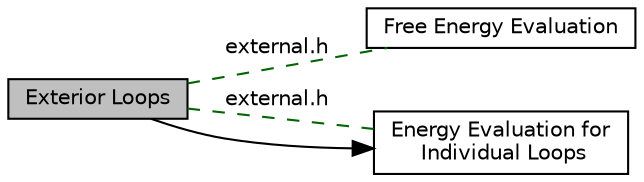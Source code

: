 digraph "Exterior Loops"
{
  bgcolor="transparent";
  edge [fontname="Helvetica",fontsize="10",labelfontname="Helvetica",labelfontsize="10"];
  node [fontname="Helvetica",fontsize="10",shape=box];
  rankdir=LR;
  Node0 [label="Exterior Loops",height=0.2,width=0.4,color="black", fillcolor="grey75", style="filled", fontcolor="black",tooltip="Functions to evaluate the free energy contributions for exterior loops."];
  Node2 [label="Free Energy Evaluation",height=0.2,width=0.4,color="black",URL="$group__eval.html",tooltip="Functions and variables related to free energy evaluation of sequence/structure pairs."];
  Node1 [label="Energy Evaluation for\l Individual Loops",height=0.2,width=0.4,color="black",URL="$group__eval__loops.html",tooltip="Functions to evaluate the free energy of particular types of loops."];
  Node1->Node0 [shape=plaintext, dir="back", style="solid"];
  Node0->Node2 [shape=plaintext, label="external.h", color="darkgreen", dir="none", style="dashed"];
  Node0->Node1 [shape=plaintext, label="external.h", color="darkgreen", dir="none", style="dashed"];
}
